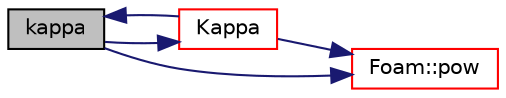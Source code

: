 digraph "kappa"
{
  bgcolor="transparent";
  edge [fontname="Helvetica",fontsize="10",labelfontname="Helvetica",labelfontsize="10"];
  node [fontname="Helvetica",fontsize="10",shape=record];
  rankdir="LR";
  Node1 [label="kappa",height=0.2,width=0.4,color="black", fillcolor="grey75", style="filled", fontcolor="black"];
  Node1 -> Node2 [color="midnightblue",fontsize="10",style="solid",fontname="Helvetica"];
  Node2 [label="Kappa",height=0.2,width=0.4,color="red",URL="$a00693.html#a114a61e39959d61eadd30369f382abbd",tooltip="Thermal conductivity [W/mK]. "];
  Node2 -> Node1 [color="midnightblue",fontsize="10",style="solid",fontname="Helvetica"];
  Node2 -> Node3 [color="midnightblue",fontsize="10",style="solid",fontname="Helvetica"];
  Node3 [label="Foam::pow",height=0.2,width=0.4,color="red",URL="$a10733.html#a7500c8e9d27a442adc75e287de074c7c"];
  Node1 -> Node3 [color="midnightblue",fontsize="10",style="solid",fontname="Helvetica"];
}

